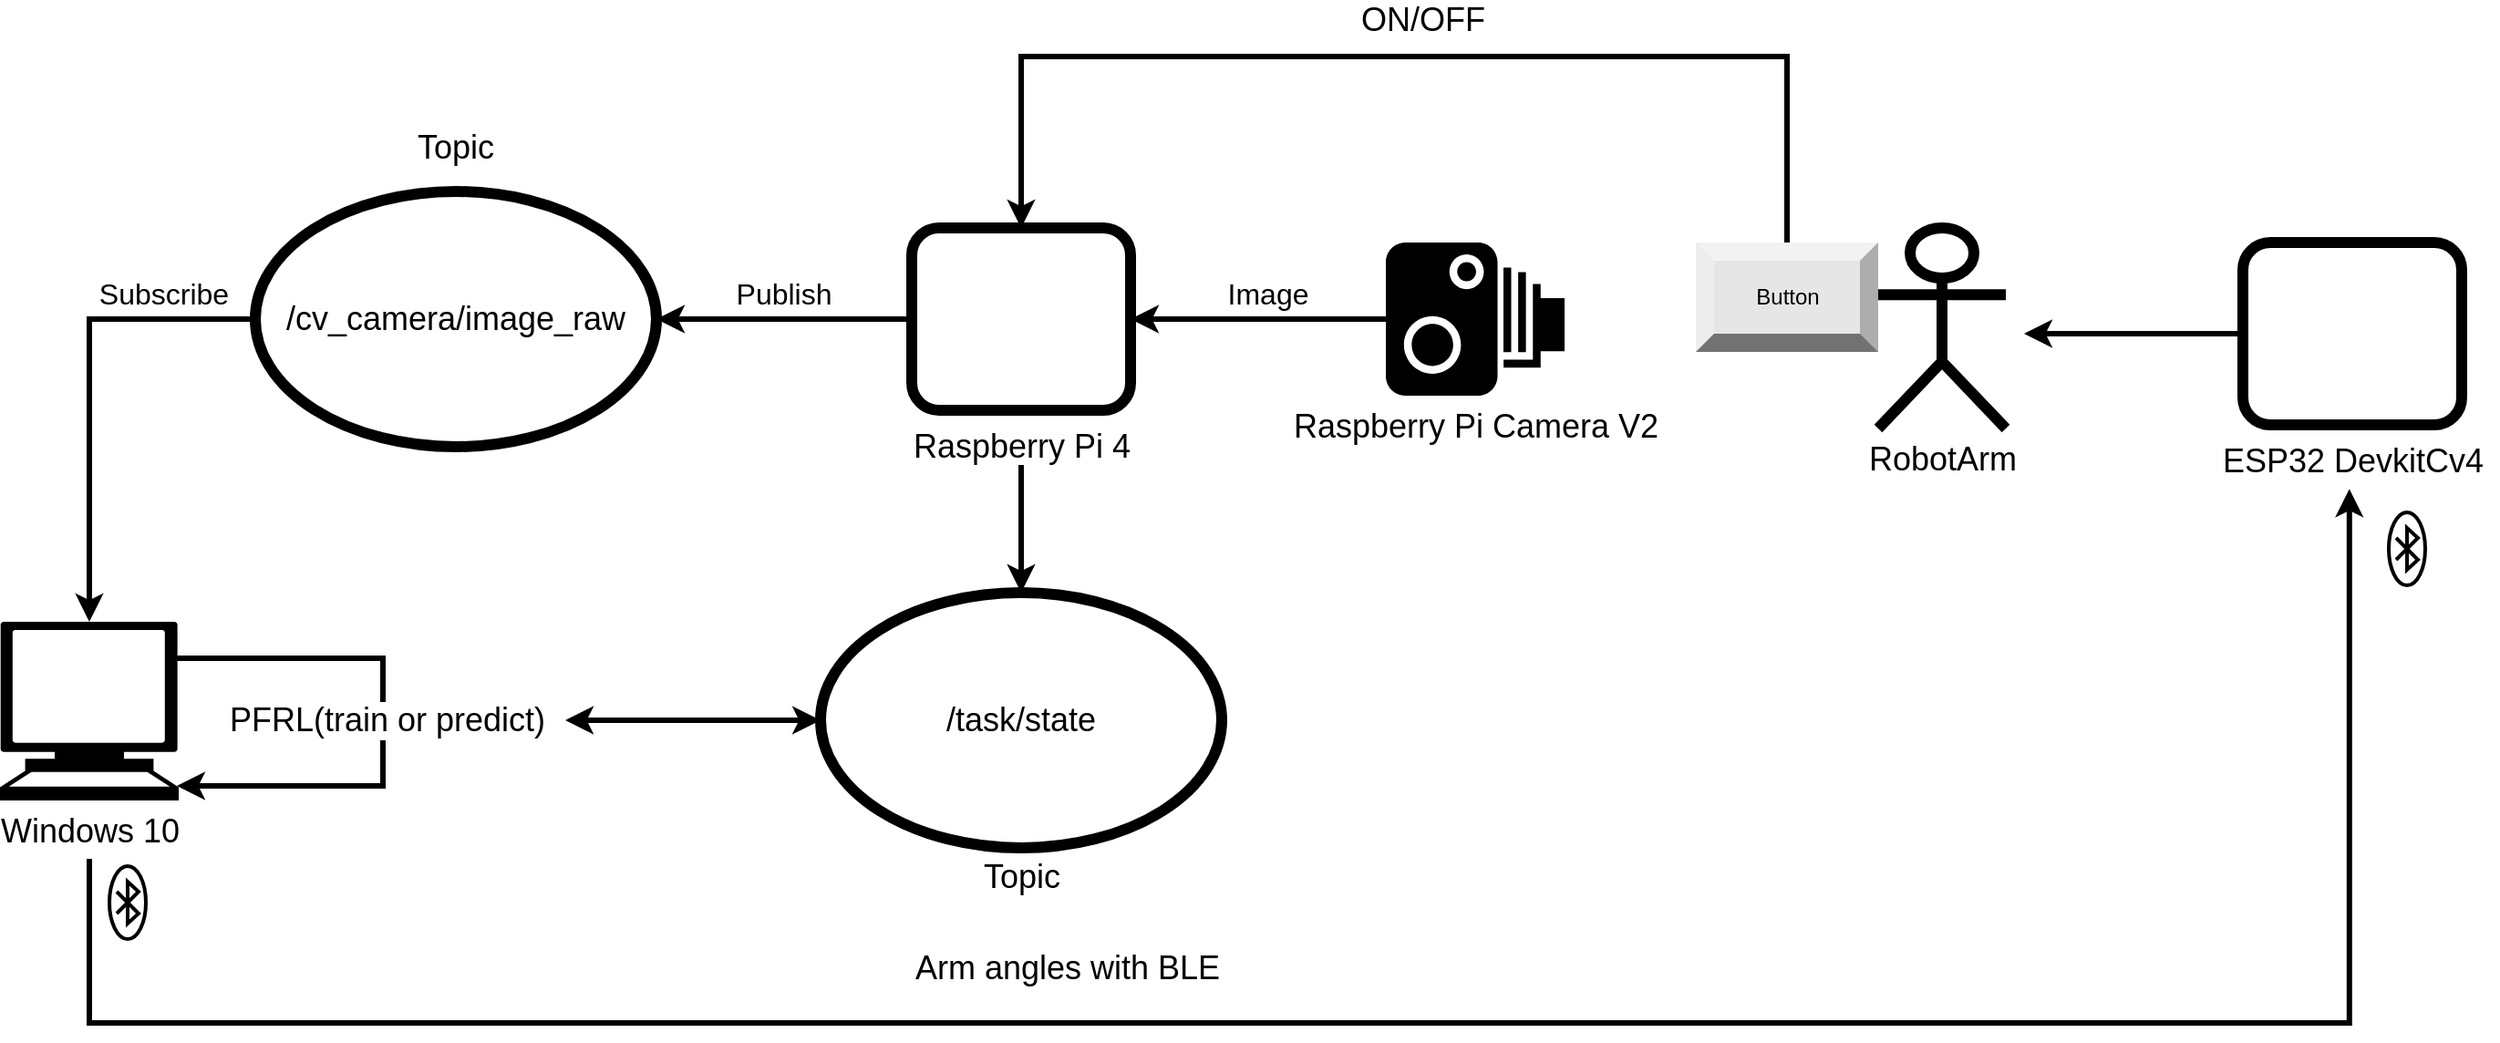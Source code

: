 <mxfile version="14.1.8" type="device" pages="2"><diagram id="shYA2PZTSALw6ew2Ih0C" name="ページ1"><mxGraphModel dx="1086" dy="806" grid="1" gridSize="10" guides="1" tooltips="1" connect="1" arrows="1" fold="1" page="1" pageScale="1" pageWidth="1169" pageHeight="827" math="0" shadow="0"><root><mxCell id="0"/><mxCell id="1" parent="0"/><mxCell id="JG7LqbL5dcCywbQqrhrG-2" style="edgeStyle=orthogonalEdgeStyle;rounded=0;orthogonalLoop=1;jettySize=auto;html=1;entryX=0.49;entryY=1.257;entryDx=0;entryDy=0;entryPerimeter=0;strokeWidth=3;" parent="1" target="JG7LqbL5dcCywbQqrhrG-13" edge="1"><mxGeometry relative="1" as="geometry"><mxPoint x="359" y="570" as="sourcePoint"/><Array as="points"><mxPoint x="359" y="660"/><mxPoint x="1598" y="660"/></Array></mxGeometry></mxCell><mxCell id="JG7LqbL5dcCywbQqrhrG-3" value="&lt;font style=&quot;font-size: 18px&quot;&gt;Arm angles with BLE&lt;/font&gt;" style="edgeLabel;html=1;align=center;verticalAlign=middle;resizable=0;points=[];" parent="JG7LqbL5dcCywbQqrhrG-2" vertex="1" connectable="0"><mxGeometry x="-0.228" y="4" relative="1" as="geometry"><mxPoint y="-26" as="offset"/></mxGeometry></mxCell><mxCell id="JG7LqbL5dcCywbQqrhrG-4" value="&lt;font style=&quot;font-size: 18px&quot;&gt;Windows 10&lt;/font&gt;" style="shape=mxgraph.signs.tech.computer;html=1;pointerEvents=1;fillColor=#000000;strokeColor=none;verticalLabelPosition=bottom;verticalAlign=top;align=center;" parent="1" vertex="1"><mxGeometry x="310" y="440" width="98" height="98" as="geometry"/></mxCell><mxCell id="JG7LqbL5dcCywbQqrhrG-5" style="edgeStyle=orthogonalEdgeStyle;rounded=0;orthogonalLoop=1;jettySize=auto;html=1;entryX=1;entryY=0.5;entryDx=0;entryDy=0;strokeWidth=3;" parent="1" source="JG7LqbL5dcCywbQqrhrG-6" target="JG7LqbL5dcCywbQqrhrG-9" edge="1"><mxGeometry relative="1" as="geometry"/></mxCell><mxCell id="JG7LqbL5dcCywbQqrhrG-6" value="&lt;font style=&quot;font-size: 18px&quot;&gt;Raspberry Pi Camera V2&lt;br&gt;&lt;/font&gt;" style="shape=mxgraph.signs.tech.camera_1;html=1;pointerEvents=1;fillColor=#000000;strokeColor=none;verticalLabelPosition=bottom;verticalAlign=top;align=center;" parent="1" vertex="1"><mxGeometry x="1070" y="232" width="98" height="84" as="geometry"/></mxCell><mxCell id="JG7LqbL5dcCywbQqrhrG-7" value="&lt;font style=&quot;font-size: 18px&quot;&gt;RobotArm&lt;/font&gt;" style="shape=umlActor;verticalLabelPosition=bottom;verticalAlign=top;html=1;outlineConnect=0;strokeWidth=6;" parent="1" vertex="1"><mxGeometry x="1340" y="224" width="70" height="110" as="geometry"/></mxCell><mxCell id="JG7LqbL5dcCywbQqrhrG-8" value="" style="group" parent="1" vertex="1" connectable="0"><mxGeometry x="810" y="224" width="125" height="130" as="geometry"/></mxCell><mxCell id="JG7LqbL5dcCywbQqrhrG-9" value="" style="rounded=1;whiteSpace=wrap;html=1;strokeWidth=6;" parent="JG7LqbL5dcCywbQqrhrG-8" vertex="1"><mxGeometry width="120" height="100" as="geometry"/></mxCell><mxCell id="JG7LqbL5dcCywbQqrhrG-10" value="&lt;font style=&quot;font-size: 18px&quot;&gt;Raspberry Pi 4&lt;/font&gt;" style="text;html=1;align=center;verticalAlign=middle;resizable=0;points=[];autosize=1;" parent="JG7LqbL5dcCywbQqrhrG-8" vertex="1"><mxGeometry x="-5" y="110" width="130" height="20" as="geometry"/></mxCell><mxCell id="JG7LqbL5dcCywbQqrhrG-11" value="" style="group" parent="1" vertex="1" connectable="0"><mxGeometry x="1540" y="232" width="140" height="130" as="geometry"/></mxCell><mxCell id="JG7LqbL5dcCywbQqrhrG-12" value="" style="rounded=1;whiteSpace=wrap;html=1;strokeWidth=6;" parent="JG7LqbL5dcCywbQqrhrG-11" vertex="1"><mxGeometry width="120" height="100" as="geometry"/></mxCell><mxCell id="JG7LqbL5dcCywbQqrhrG-13" value="&lt;font style=&quot;font-size: 18px&quot;&gt;ESP32 DevkitCv4&lt;/font&gt;" style="text;html=1;align=center;verticalAlign=middle;resizable=0;points=[];autosize=1;" parent="JG7LqbL5dcCywbQqrhrG-11" vertex="1"><mxGeometry x="-20" y="110" width="160" height="20" as="geometry"/></mxCell><mxCell id="JG7LqbL5dcCywbQqrhrG-14" style="edgeStyle=orthogonalEdgeStyle;rounded=0;orthogonalLoop=1;jettySize=auto;html=1;exitX=0;exitY=0.5;exitDx=0;exitDy=0;entryX=0.5;entryY=0;entryDx=0;entryDy=0;entryPerimeter=0;strokeWidth=3;" parent="1" source="JG7LqbL5dcCywbQqrhrG-15" target="JG7LqbL5dcCywbQqrhrG-4" edge="1"><mxGeometry relative="1" as="geometry"><Array as="points"><mxPoint x="359" y="274"/></Array></mxGeometry></mxCell><mxCell id="JG7LqbL5dcCywbQqrhrG-15" value="&lt;font style=&quot;font-size: 18px&quot;&gt;/cv_camera/image_raw&lt;/font&gt;" style="ellipse;whiteSpace=wrap;html=1;strokeWidth=6;" parent="1" vertex="1"><mxGeometry x="450" y="204" width="220" height="140" as="geometry"/></mxCell><mxCell id="JG7LqbL5dcCywbQqrhrG-16" value="&lt;font style=&quot;font-size: 18px&quot;&gt;Topic&lt;/font&gt;" style="text;html=1;strokeColor=none;fillColor=none;align=center;verticalAlign=middle;whiteSpace=wrap;rounded=0;" parent="1" vertex="1"><mxGeometry x="520" y="170" width="80" height="20" as="geometry"/></mxCell><mxCell id="JG7LqbL5dcCywbQqrhrG-17" style="edgeStyle=orthogonalEdgeStyle;rounded=0;orthogonalLoop=1;jettySize=auto;html=1;entryX=1;entryY=0.5;entryDx=0;entryDy=0;strokeWidth=3;" parent="1" source="JG7LqbL5dcCywbQqrhrG-9" target="JG7LqbL5dcCywbQqrhrG-15" edge="1"><mxGeometry relative="1" as="geometry"/></mxCell><mxCell id="JG7LqbL5dcCywbQqrhrG-18" value="&lt;font style=&quot;font-size: 16px&quot;&gt;Publish&lt;/font&gt;" style="text;html=1;strokeColor=none;fillColor=none;align=center;verticalAlign=middle;whiteSpace=wrap;rounded=0;" parent="1" vertex="1"><mxGeometry x="720" y="250" width="40" height="20" as="geometry"/></mxCell><mxCell id="JG7LqbL5dcCywbQqrhrG-19" value="&lt;font style=&quot;font-size: 16px&quot;&gt;Subscribe&lt;/font&gt;" style="text;html=1;strokeColor=none;fillColor=none;align=center;verticalAlign=middle;whiteSpace=wrap;rounded=0;" parent="1" vertex="1"><mxGeometry x="380" y="250" width="40" height="20" as="geometry"/></mxCell><mxCell id="JG7LqbL5dcCywbQqrhrG-20" value="&lt;font style=&quot;font-size: 16px&quot;&gt;Image&lt;/font&gt;" style="text;html=1;align=center;verticalAlign=middle;resizable=0;points=[];autosize=1;" parent="1" vertex="1"><mxGeometry x="975" y="250" width="60" height="20" as="geometry"/></mxCell><mxCell id="JG7LqbL5dcCywbQqrhrG-36" style="edgeStyle=orthogonalEdgeStyle;rounded=0;orthogonalLoop=1;jettySize=auto;html=1;endArrow=classic;endFill=1;strokeWidth=3;startArrow=none;startFill=0;" parent="1" source="JG7LqbL5dcCywbQqrhrG-12" edge="1"><mxGeometry relative="1" as="geometry"><mxPoint x="1420" y="282" as="targetPoint"/></mxGeometry></mxCell><mxCell id="JG7LqbL5dcCywbQqrhrG-38" value="" style="group" parent="1" vertex="1" connectable="0"><mxGeometry x="370" y="564" width="25" height="50" as="geometry"/></mxCell><mxCell id="JG7LqbL5dcCywbQqrhrG-39" value="" style="group" parent="JG7LqbL5dcCywbQqrhrG-38" vertex="1" connectable="0"><mxGeometry y="10" width="20" height="40" as="geometry"/></mxCell><mxCell id="JG7LqbL5dcCywbQqrhrG-40" value="" style="ellipse;whiteSpace=wrap;html=1;strokeColor=#000000;strokeWidth=2;" parent="JG7LqbL5dcCywbQqrhrG-39" vertex="1"><mxGeometry width="20" height="40" as="geometry"/></mxCell><mxCell id="JG7LqbL5dcCywbQqrhrG-41" value="" style="html=1;verticalLabelPosition=bottom;align=center;labelBackgroundColor=#ffffff;verticalAlign=top;strokeWidth=2;shadow=0;dashed=0;shape=mxgraph.ios7.icons.bluetooth;pointerEvents=1" parent="JG7LqbL5dcCywbQqrhrG-39" vertex="1"><mxGeometry x="4" y="8.48" width="12" height="23.04" as="geometry"/></mxCell><mxCell id="JG7LqbL5dcCywbQqrhrG-42" value="" style="group" parent="1" vertex="1" connectable="0"><mxGeometry x="1620" y="370" width="25" height="50" as="geometry"/></mxCell><mxCell id="JG7LqbL5dcCywbQqrhrG-43" value="" style="group" parent="JG7LqbL5dcCywbQqrhrG-42" vertex="1" connectable="0"><mxGeometry y="10" width="20" height="40" as="geometry"/></mxCell><mxCell id="JG7LqbL5dcCywbQqrhrG-44" value="" style="ellipse;whiteSpace=wrap;html=1;strokeColor=#000000;strokeWidth=2;" parent="JG7LqbL5dcCywbQqrhrG-43" vertex="1"><mxGeometry width="20" height="40" as="geometry"/></mxCell><mxCell id="JG7LqbL5dcCywbQqrhrG-45" value="" style="html=1;verticalLabelPosition=bottom;align=center;labelBackgroundColor=#ffffff;verticalAlign=top;strokeWidth=2;shadow=0;dashed=0;shape=mxgraph.ios7.icons.bluetooth;pointerEvents=1" parent="JG7LqbL5dcCywbQqrhrG-43" vertex="1"><mxGeometry x="4" y="8.48" width="12" height="23.04" as="geometry"/></mxCell><mxCell id="JG7LqbL5dcCywbQqrhrG-46" style="edgeStyle=orthogonalEdgeStyle;rounded=0;orthogonalLoop=1;jettySize=auto;html=1;exitX=0.99;exitY=0.204;exitDx=0;exitDy=0;exitPerimeter=0;strokeWidth=3;" parent="1" source="JG7LqbL5dcCywbQqrhrG-4" edge="1"><mxGeometry relative="1" as="geometry"><mxPoint x="407" y="530" as="targetPoint"/><Array as="points"><mxPoint x="520" y="460"/><mxPoint x="520" y="530"/></Array></mxGeometry></mxCell><mxCell id="JG7LqbL5dcCywbQqrhrG-47" value="&lt;font style=&quot;font-size: 18px&quot;&gt;PFRL(train or predict)&lt;/font&gt;" style="edgeLabel;html=1;align=center;verticalAlign=middle;resizable=0;points=[];" parent="JG7LqbL5dcCywbQqrhrG-46" vertex="1" connectable="0"><mxGeometry x="0.084" y="2" relative="1" as="geometry"><mxPoint y="-13.85" as="offset"/></mxGeometry></mxCell><mxCell id="JG7LqbL5dcCywbQqrhrG-56" style="edgeStyle=orthogonalEdgeStyle;rounded=0;orthogonalLoop=1;jettySize=auto;html=1;entryX=0.5;entryY=0;entryDx=0;entryDy=0;strokeWidth=3;" parent="1" source="JG7LqbL5dcCywbQqrhrG-53" target="JG7LqbL5dcCywbQqrhrG-9" edge="1"><mxGeometry relative="1" as="geometry"><mxPoint x="1020" y="130" as="targetPoint"/><Array as="points"><mxPoint x="1290" y="130"/><mxPoint x="870" y="130"/></Array></mxGeometry></mxCell><mxCell id="JG7LqbL5dcCywbQqrhrG-57" value="&lt;font style=&quot;font-size: 18px&quot;&gt;ON/OFF&lt;/font&gt;" style="edgeLabel;html=1;align=center;verticalAlign=middle;resizable=0;points=[];" parent="JG7LqbL5dcCywbQqrhrG-56" vertex="1" connectable="0"><mxGeometry x="-0.366" relative="1" as="geometry"><mxPoint x="-107" y="-20" as="offset"/></mxGeometry></mxCell><mxCell id="JG7LqbL5dcCywbQqrhrG-53" value="Button" style="labelPosition=center;verticalLabelPosition=middle;align=center;html=1;shape=mxgraph.basic.shaded_button;dx=10;fillColor=#E6E6E6;strokeColor=none;" parent="1" vertex="1"><mxGeometry x="1240" y="232" width="100" height="60" as="geometry"/></mxCell><mxCell id="JG7LqbL5dcCywbQqrhrG-61" style="edgeStyle=orthogonalEdgeStyle;rounded=0;orthogonalLoop=1;jettySize=auto;html=1;strokeWidth=3;startArrow=classic;startFill=1;" parent="1" source="JG7LqbL5dcCywbQqrhrG-59" edge="1"><mxGeometry relative="1" as="geometry"><mxPoint x="620" y="494.0" as="targetPoint"/></mxGeometry></mxCell><mxCell id="JG7LqbL5dcCywbQqrhrG-59" value="&lt;font style=&quot;font-size: 18px&quot;&gt;/task/state&lt;/font&gt;" style="ellipse;whiteSpace=wrap;html=1;strokeWidth=6;" parent="1" vertex="1"><mxGeometry x="760" y="424" width="220" height="140" as="geometry"/></mxCell><mxCell id="JG7LqbL5dcCywbQqrhrG-60" style="edgeStyle=orthogonalEdgeStyle;rounded=0;orthogonalLoop=1;jettySize=auto;html=1;entryX=0.5;entryY=0;entryDx=0;entryDy=0;strokeWidth=3;" parent="1" source="JG7LqbL5dcCywbQqrhrG-10" target="JG7LqbL5dcCywbQqrhrG-59" edge="1"><mxGeometry relative="1" as="geometry"/></mxCell><mxCell id="JG7LqbL5dcCywbQqrhrG-62" value="&lt;font style=&quot;font-size: 18px&quot;&gt;Topic&lt;/font&gt;" style="text;html=1;align=center;verticalAlign=middle;resizable=0;points=[];autosize=1;" parent="1" vertex="1"><mxGeometry x="840" y="570" width="60" height="20" as="geometry"/></mxCell></root></mxGraphModel></diagram><diagram id="BgxI7PlEHp8h5awTHSrQ" name="ページ2"><mxGraphModel dx="1086" dy="806" grid="1" gridSize="10" guides="1" tooltips="1" connect="1" arrows="1" fold="1" page="1" pageScale="1" pageWidth="827" pageHeight="1169" math="0" shadow="0"><root><mxCell id="B1-th2jdUaf5DE_hfJDV-0"/><mxCell id="B1-th2jdUaf5DE_hfJDV-1" parent="B1-th2jdUaf5DE_hfJDV-0"/><mxCell id="B1-th2jdUaf5DE_hfJDV-6" value="" style="rounded=0;whiteSpace=wrap;html=1;" parent="B1-th2jdUaf5DE_hfJDV-1" vertex="1"><mxGeometry x="130" y="200" width="530" height="610" as="geometry"/></mxCell><mxCell id="B1-th2jdUaf5DE_hfJDV-7" value="Raspberry Pi 4" style="rounded=1;whiteSpace=wrap;html=1;" parent="B1-th2jdUaf5DE_hfJDV-1" vertex="1"><mxGeometry x="220" y="604.05" width="120" height="150" as="geometry"/></mxCell><mxCell id="B1-th2jdUaf5DE_hfJDV-8" value="" style="shape=mxgraph.signs.tech.camera_1;html=1;pointerEvents=1;fillColor=#000000;strokeColor=none;verticalLabelPosition=bottom;verticalAlign=top;align=center;rotation=-90;" parent="B1-th2jdUaf5DE_hfJDV-1" vertex="1"><mxGeometry x="275" y="694.05" width="68" height="60" as="geometry"/></mxCell><mxCell id="B1-th2jdUaf5DE_hfJDV-9" value="RobotArm" style="shape=umlActor;verticalLabelPosition=bottom;verticalAlign=top;html=1;outlineConnect=0;" parent="B1-th2jdUaf5DE_hfJDV-1" vertex="1"><mxGeometry x="400" y="235" width="75" height="150" as="geometry"/></mxCell><mxCell id="B1-th2jdUaf5DE_hfJDV-10" value="ESP32DevkitCv4" style="rounded=1;whiteSpace=wrap;html=1;" parent="B1-th2jdUaf5DE_hfJDV-1" vertex="1"><mxGeometry x="470" y="440" width="130" height="160" as="geometry"/></mxCell><mxCell id="B1-th2jdUaf5DE_hfJDV-11" value="Button" style="labelPosition=center;verticalLabelPosition=middle;align=center;html=1;shape=mxgraph.basic.shaded_button;dx=10;fillColor=#E6E6E6;strokeColor=none;" parent="B1-th2jdUaf5DE_hfJDV-1" vertex="1"><mxGeometry x="185" y="280" width="100" height="60" as="geometry"/></mxCell><mxCell id="B1-th2jdUaf5DE_hfJDV-26" value="" style="group;rotation=-90;" parent="B1-th2jdUaf5DE_hfJDV-1" vertex="1" connectable="0"><mxGeometry x="357.5" y="820" width="117.5" height="160" as="geometry"/></mxCell><mxCell id="B1-th2jdUaf5DE_hfJDV-27" style="edgeStyle=orthogonalEdgeStyle;rounded=0;orthogonalLoop=1;jettySize=auto;html=1;endArrow=none;endFill=0;strokeWidth=3;" parent="B1-th2jdUaf5DE_hfJDV-26" source="B1-th2jdUaf5DE_hfJDV-29" edge="1"><mxGeometry relative="1" as="geometry"><mxPoint x="-17.5" y="-88.95" as="targetPoint"/><Array as="points"><mxPoint x="6.5" y="-88.95"/></Array></mxGeometry></mxCell><mxCell id="B1-th2jdUaf5DE_hfJDV-28" value="" style="group;rotation=-90;" parent="B1-th2jdUaf5DE_hfJDV-26" vertex="1" connectable="0"><mxGeometry x="27.5" y="22.5" width="90" height="115" as="geometry"/></mxCell><mxCell id="B1-th2jdUaf5DE_hfJDV-29" value="" style="image;html=1;image=img/lib/clip_art/general/Plug_128x128.png;strokeColor=#000000;strokeWidth=2;rotation=-270;" parent="B1-th2jdUaf5DE_hfJDV-28" vertex="1"><mxGeometry x="5.5" y="-150.132" width="80" height="83.636" as="geometry"/></mxCell><mxCell id="B1-th2jdUaf5DE_hfJDV-30" value="&lt;span style=&quot;font-size: 18px ; background-color: rgb(255 , 255 , 255)&quot;&gt;5.1V 3.0A&lt;/span&gt;" style="text;html=1;align=center;verticalAlign=middle;resizable=0;points=[];autosize=1;rotation=0;" parent="B1-th2jdUaf5DE_hfJDV-28" vertex="1"><mxGeometry x="10" y="-86.498" width="90" height="20" as="geometry"/></mxCell><mxCell id="bkXzIqxti63V0DGw-3sN-0" value="" style="group" vertex="1" connectable="0" parent="B1-th2jdUaf5DE_hfJDV-1"><mxGeometry x="510" y="620" width="60" height="156" as="geometry"/></mxCell><mxCell id="B1-th2jdUaf5DE_hfJDV-12" value="" style="group" parent="bkXzIqxti63V0DGw-3sN-0" vertex="1" connectable="0"><mxGeometry width="60" height="130" as="geometry"/></mxCell><mxCell id="B1-th2jdUaf5DE_hfJDV-13" value="" style="group" parent="B1-th2jdUaf5DE_hfJDV-12" vertex="1" connectable="0"><mxGeometry width="30" height="100" as="geometry"/></mxCell><mxCell id="B1-th2jdUaf5DE_hfJDV-14" value="" style="shape=cylinder3;whiteSpace=wrap;html=1;boundedLbl=1;backgroundOutline=1;size=15;strokeWidth=6;" parent="B1-th2jdUaf5DE_hfJDV-13" vertex="1"><mxGeometry width="30" height="100" as="geometry"/></mxCell><mxCell id="B1-th2jdUaf5DE_hfJDV-15" value="" style="shape=cylinder3;whiteSpace=wrap;html=1;boundedLbl=1;backgroundOutline=1;size=6;strokeWidth=6;" parent="B1-th2jdUaf5DE_hfJDV-13" vertex="1"><mxGeometry x="8" width="14" height="20" as="geometry"/></mxCell><mxCell id="B1-th2jdUaf5DE_hfJDV-16" value="" style="group" parent="B1-th2jdUaf5DE_hfJDV-12" vertex="1" connectable="0"><mxGeometry x="10" y="10" width="30" height="100" as="geometry"/></mxCell><mxCell id="B1-th2jdUaf5DE_hfJDV-17" value="" style="shape=cylinder3;whiteSpace=wrap;html=1;boundedLbl=1;backgroundOutline=1;size=15;strokeWidth=6;" parent="B1-th2jdUaf5DE_hfJDV-16" vertex="1"><mxGeometry width="30" height="100" as="geometry"/></mxCell><mxCell id="B1-th2jdUaf5DE_hfJDV-18" value="" style="shape=cylinder3;whiteSpace=wrap;html=1;boundedLbl=1;backgroundOutline=1;size=6;strokeWidth=6;" parent="B1-th2jdUaf5DE_hfJDV-16" vertex="1"><mxGeometry x="8" width="14" height="20" as="geometry"/></mxCell><mxCell id="B1-th2jdUaf5DE_hfJDV-19" value="" style="group" parent="B1-th2jdUaf5DE_hfJDV-12" vertex="1" connectable="0"><mxGeometry x="20" y="20" width="30" height="100" as="geometry"/></mxCell><mxCell id="B1-th2jdUaf5DE_hfJDV-20" value="" style="shape=cylinder3;whiteSpace=wrap;html=1;boundedLbl=1;backgroundOutline=1;size=15;strokeWidth=6;" parent="B1-th2jdUaf5DE_hfJDV-19" vertex="1"><mxGeometry width="30" height="100" as="geometry"/></mxCell><mxCell id="B1-th2jdUaf5DE_hfJDV-21" value="" style="shape=cylinder3;whiteSpace=wrap;html=1;boundedLbl=1;backgroundOutline=1;size=6;strokeWidth=6;" parent="B1-th2jdUaf5DE_hfJDV-19" vertex="1"><mxGeometry x="8" width="14" height="20" as="geometry"/></mxCell><mxCell id="B1-th2jdUaf5DE_hfJDV-22" value="" style="group" parent="B1-th2jdUaf5DE_hfJDV-12" vertex="1" connectable="0"><mxGeometry x="30" y="30" width="30" height="100" as="geometry"/></mxCell><mxCell id="B1-th2jdUaf5DE_hfJDV-23" value="" style="shape=cylinder3;whiteSpace=wrap;html=1;boundedLbl=1;backgroundOutline=1;size=15;strokeWidth=6;" parent="B1-th2jdUaf5DE_hfJDV-22" vertex="1"><mxGeometry width="30" height="100" as="geometry"/></mxCell><mxCell id="B1-th2jdUaf5DE_hfJDV-24" value="" style="shape=cylinder3;whiteSpace=wrap;html=1;boundedLbl=1;backgroundOutline=1;size=6;strokeWidth=6;" parent="B1-th2jdUaf5DE_hfJDV-22" vertex="1"><mxGeometry x="8" width="14" height="20" as="geometry"/></mxCell><mxCell id="B1-th2jdUaf5DE_hfJDV-25" value="&lt;font style=&quot;font-size: 18px&quot;&gt;6V&lt;/font&gt;" style="text;html=1;align=center;verticalAlign=middle;resizable=0;points=[];autosize=1;" parent="bkXzIqxti63V0DGw-3sN-0" vertex="1"><mxGeometry x="10" y="136" width="40" height="20" as="geometry"/></mxCell></root></mxGraphModel></diagram></mxfile>